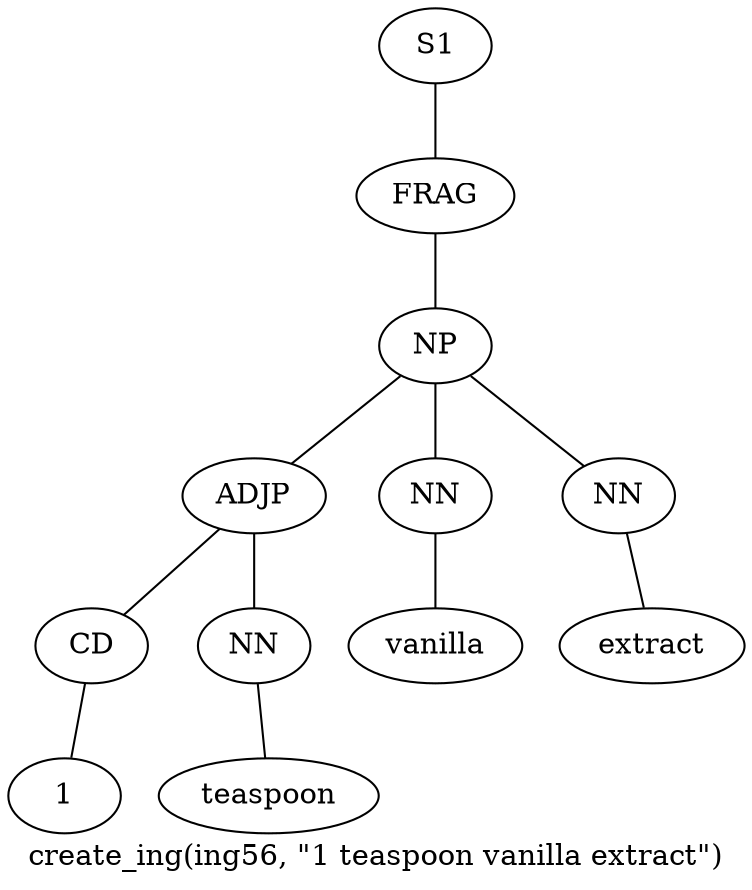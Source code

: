 graph SyntaxGraph {
	label = "create_ing(ing56, \"1 teaspoon vanilla extract\")";
	Node0 [label="S1"];
	Node1 [label="FRAG"];
	Node2 [label="NP"];
	Node3 [label="ADJP"];
	Node4 [label="CD"];
	Node5 [label="1"];
	Node6 [label="NN"];
	Node7 [label="teaspoon"];
	Node8 [label="NN"];
	Node9 [label="vanilla"];
	Node10 [label="NN"];
	Node11 [label="extract"];

	Node0 -- Node1;
	Node1 -- Node2;
	Node2 -- Node3;
	Node2 -- Node8;
	Node2 -- Node10;
	Node3 -- Node4;
	Node3 -- Node6;
	Node4 -- Node5;
	Node6 -- Node7;
	Node8 -- Node9;
	Node10 -- Node11;
}